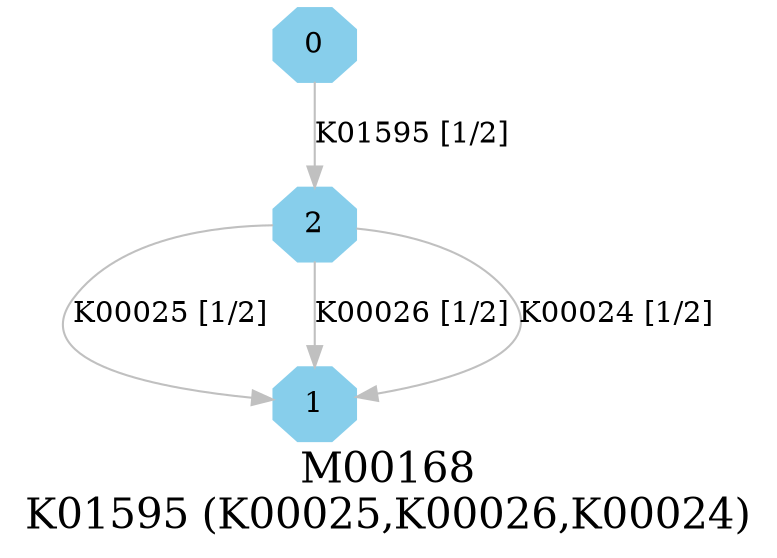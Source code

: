 digraph G {
graph [label="M00168
K01595 (K00025,K00026,K00024)",fontsize=20];
node [shape=box,style=filled];
edge [len=3,color=grey];
{node [width=.3,height=.3,shape=octagon,style=filled,color=skyblue] 0 1 2 }
0 -> 2 [label="K01595 [1/2]"];
2 -> 1 [label="K00025 [1/2]"];
2 -> 1 [label="K00026 [1/2]"];
2 -> 1 [label="K00024 [1/2]"];
}